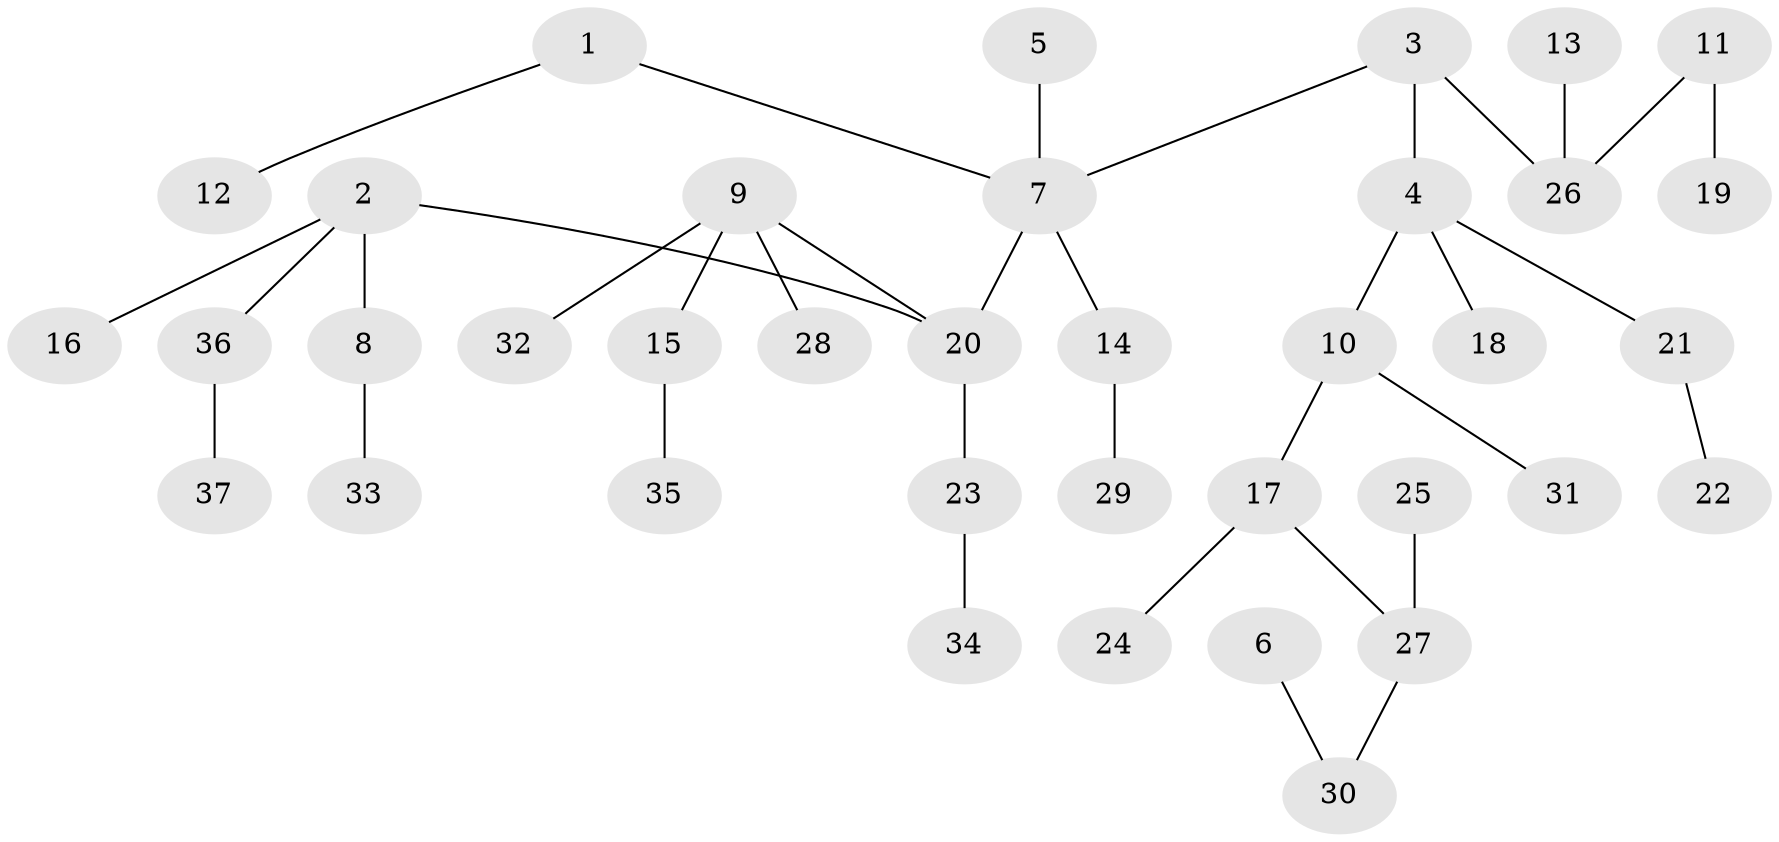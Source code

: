 // original degree distribution, {1: 0.4594594594594595, 3: 0.16216216216216217, 5: 0.02702702702702703, 6: 0.013513513513513514, 2: 0.2702702702702703, 4: 0.06756756756756757}
// Generated by graph-tools (version 1.1) at 2025/02/03/09/25 03:02:17]
// undirected, 37 vertices, 36 edges
graph export_dot {
graph [start="1"]
  node [color=gray90,style=filled];
  1;
  2;
  3;
  4;
  5;
  6;
  7;
  8;
  9;
  10;
  11;
  12;
  13;
  14;
  15;
  16;
  17;
  18;
  19;
  20;
  21;
  22;
  23;
  24;
  25;
  26;
  27;
  28;
  29;
  30;
  31;
  32;
  33;
  34;
  35;
  36;
  37;
  1 -- 7 [weight=1.0];
  1 -- 12 [weight=1.0];
  2 -- 8 [weight=1.0];
  2 -- 16 [weight=1.0];
  2 -- 20 [weight=1.0];
  2 -- 36 [weight=1.0];
  3 -- 4 [weight=1.0];
  3 -- 7 [weight=1.0];
  3 -- 26 [weight=1.0];
  4 -- 10 [weight=1.0];
  4 -- 18 [weight=1.0];
  4 -- 21 [weight=1.0];
  5 -- 7 [weight=1.0];
  6 -- 30 [weight=1.0];
  7 -- 14 [weight=1.0];
  7 -- 20 [weight=1.0];
  8 -- 33 [weight=1.0];
  9 -- 15 [weight=1.0];
  9 -- 20 [weight=1.0];
  9 -- 28 [weight=1.0];
  9 -- 32 [weight=1.0];
  10 -- 17 [weight=1.0];
  10 -- 31 [weight=1.0];
  11 -- 19 [weight=1.0];
  11 -- 26 [weight=1.0];
  13 -- 26 [weight=1.0];
  14 -- 29 [weight=1.0];
  15 -- 35 [weight=1.0];
  17 -- 24 [weight=1.0];
  17 -- 27 [weight=1.0];
  20 -- 23 [weight=1.0];
  21 -- 22 [weight=1.0];
  23 -- 34 [weight=1.0];
  25 -- 27 [weight=1.0];
  27 -- 30 [weight=1.0];
  36 -- 37 [weight=1.0];
}
